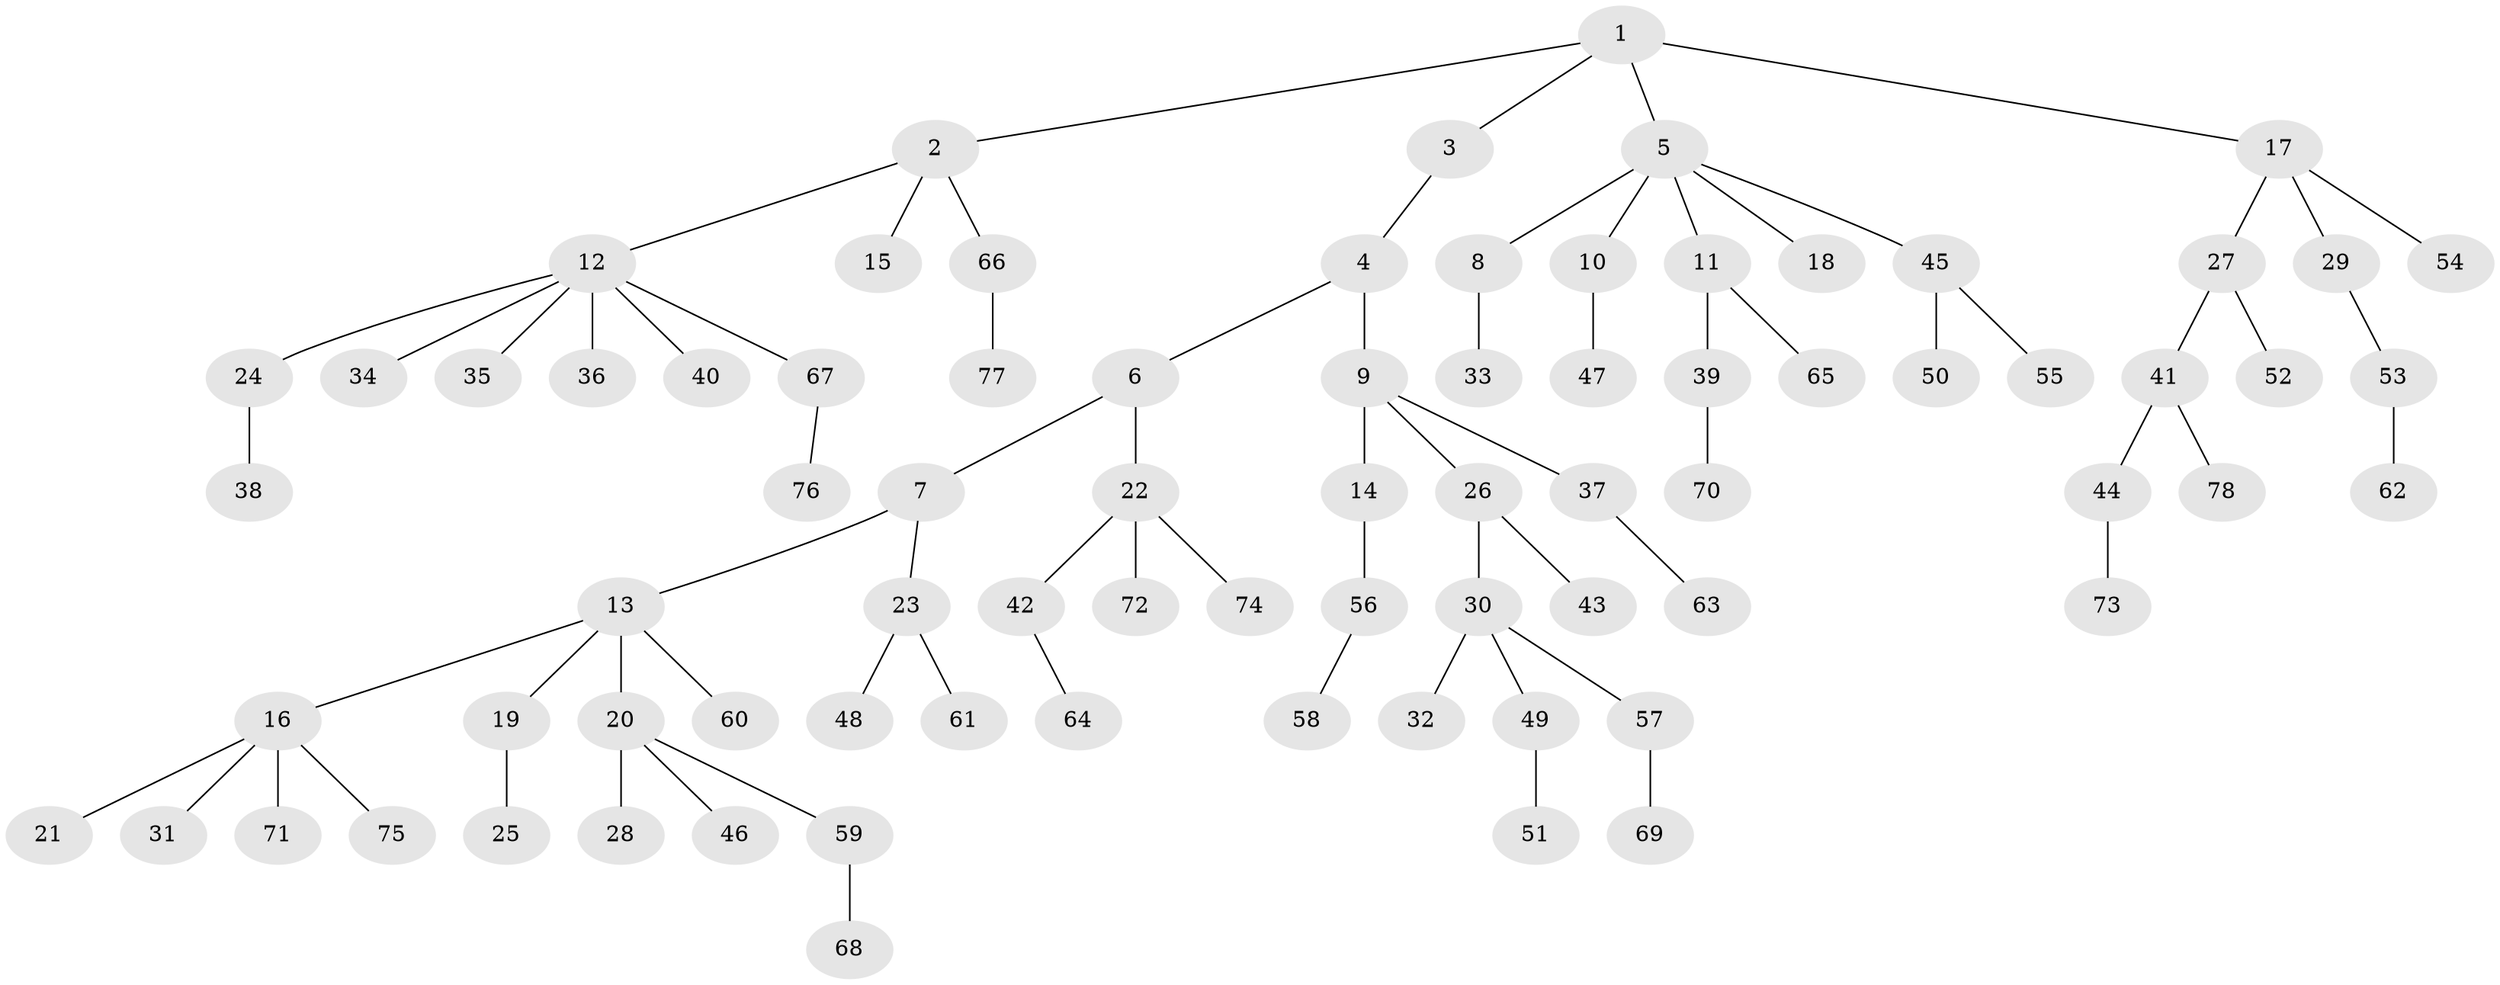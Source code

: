 // Generated by graph-tools (version 1.1) at 2025/26/03/09/25 03:26:23]
// undirected, 78 vertices, 77 edges
graph export_dot {
graph [start="1"]
  node [color=gray90,style=filled];
  1;
  2;
  3;
  4;
  5;
  6;
  7;
  8;
  9;
  10;
  11;
  12;
  13;
  14;
  15;
  16;
  17;
  18;
  19;
  20;
  21;
  22;
  23;
  24;
  25;
  26;
  27;
  28;
  29;
  30;
  31;
  32;
  33;
  34;
  35;
  36;
  37;
  38;
  39;
  40;
  41;
  42;
  43;
  44;
  45;
  46;
  47;
  48;
  49;
  50;
  51;
  52;
  53;
  54;
  55;
  56;
  57;
  58;
  59;
  60;
  61;
  62;
  63;
  64;
  65;
  66;
  67;
  68;
  69;
  70;
  71;
  72;
  73;
  74;
  75;
  76;
  77;
  78;
  1 -- 2;
  1 -- 3;
  1 -- 5;
  1 -- 17;
  2 -- 12;
  2 -- 15;
  2 -- 66;
  3 -- 4;
  4 -- 6;
  4 -- 9;
  5 -- 8;
  5 -- 10;
  5 -- 11;
  5 -- 18;
  5 -- 45;
  6 -- 7;
  6 -- 22;
  7 -- 13;
  7 -- 23;
  8 -- 33;
  9 -- 14;
  9 -- 26;
  9 -- 37;
  10 -- 47;
  11 -- 39;
  11 -- 65;
  12 -- 24;
  12 -- 34;
  12 -- 35;
  12 -- 36;
  12 -- 40;
  12 -- 67;
  13 -- 16;
  13 -- 19;
  13 -- 20;
  13 -- 60;
  14 -- 56;
  16 -- 21;
  16 -- 31;
  16 -- 71;
  16 -- 75;
  17 -- 27;
  17 -- 29;
  17 -- 54;
  19 -- 25;
  20 -- 28;
  20 -- 46;
  20 -- 59;
  22 -- 42;
  22 -- 72;
  22 -- 74;
  23 -- 48;
  23 -- 61;
  24 -- 38;
  26 -- 30;
  26 -- 43;
  27 -- 41;
  27 -- 52;
  29 -- 53;
  30 -- 32;
  30 -- 49;
  30 -- 57;
  37 -- 63;
  39 -- 70;
  41 -- 44;
  41 -- 78;
  42 -- 64;
  44 -- 73;
  45 -- 50;
  45 -- 55;
  49 -- 51;
  53 -- 62;
  56 -- 58;
  57 -- 69;
  59 -- 68;
  66 -- 77;
  67 -- 76;
}
